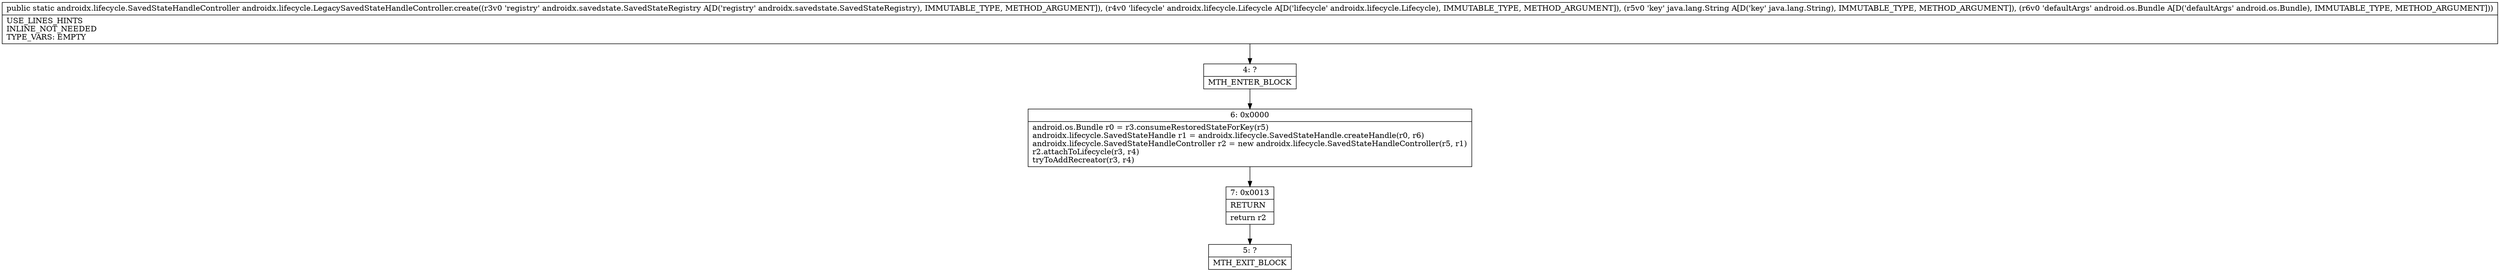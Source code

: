 digraph "CFG forandroidx.lifecycle.LegacySavedStateHandleController.create(Landroidx\/savedstate\/SavedStateRegistry;Landroidx\/lifecycle\/Lifecycle;Ljava\/lang\/String;Landroid\/os\/Bundle;)Landroidx\/lifecycle\/SavedStateHandleController;" {
Node_4 [shape=record,label="{4\:\ ?|MTH_ENTER_BLOCK\l}"];
Node_6 [shape=record,label="{6\:\ 0x0000|android.os.Bundle r0 = r3.consumeRestoredStateForKey(r5)\landroidx.lifecycle.SavedStateHandle r1 = androidx.lifecycle.SavedStateHandle.createHandle(r0, r6)\landroidx.lifecycle.SavedStateHandleController r2 = new androidx.lifecycle.SavedStateHandleController(r5, r1)\lr2.attachToLifecycle(r3, r4)\ltryToAddRecreator(r3, r4)\l}"];
Node_7 [shape=record,label="{7\:\ 0x0013|RETURN\l|return r2\l}"];
Node_5 [shape=record,label="{5\:\ ?|MTH_EXIT_BLOCK\l}"];
MethodNode[shape=record,label="{public static androidx.lifecycle.SavedStateHandleController androidx.lifecycle.LegacySavedStateHandleController.create((r3v0 'registry' androidx.savedstate.SavedStateRegistry A[D('registry' androidx.savedstate.SavedStateRegistry), IMMUTABLE_TYPE, METHOD_ARGUMENT]), (r4v0 'lifecycle' androidx.lifecycle.Lifecycle A[D('lifecycle' androidx.lifecycle.Lifecycle), IMMUTABLE_TYPE, METHOD_ARGUMENT]), (r5v0 'key' java.lang.String A[D('key' java.lang.String), IMMUTABLE_TYPE, METHOD_ARGUMENT]), (r6v0 'defaultArgs' android.os.Bundle A[D('defaultArgs' android.os.Bundle), IMMUTABLE_TYPE, METHOD_ARGUMENT]))  | USE_LINES_HINTS\lINLINE_NOT_NEEDED\lTYPE_VARS: EMPTY\l}"];
MethodNode -> Node_4;Node_4 -> Node_6;
Node_6 -> Node_7;
Node_7 -> Node_5;
}

